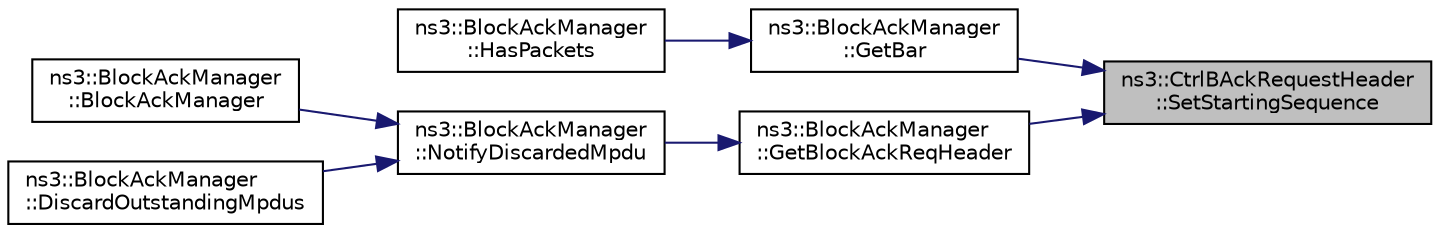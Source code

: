 digraph "ns3::CtrlBAckRequestHeader::SetStartingSequence"
{
 // LATEX_PDF_SIZE
  edge [fontname="Helvetica",fontsize="10",labelfontname="Helvetica",labelfontsize="10"];
  node [fontname="Helvetica",fontsize="10",shape=record];
  rankdir="RL";
  Node1 [label="ns3::CtrlBAckRequestHeader\l::SetStartingSequence",height=0.2,width=0.4,color="black", fillcolor="grey75", style="filled", fontcolor="black",tooltip="Set the starting sequence number from the given raw sequence control field."];
  Node1 -> Node2 [dir="back",color="midnightblue",fontsize="10",style="solid",fontname="Helvetica"];
  Node2 [label="ns3::BlockAckManager\l::GetBar",height=0.2,width=0.4,color="black", fillcolor="white", style="filled",URL="$classns3_1_1_block_ack_manager.html#a1bf04ecd18719598e52a343e580a6912",tooltip="Returns the next BlockAckRequest to send, if any."];
  Node2 -> Node3 [dir="back",color="midnightblue",fontsize="10",style="solid",fontname="Helvetica"];
  Node3 [label="ns3::BlockAckManager\l::HasPackets",height=0.2,width=0.4,color="black", fillcolor="white", style="filled",URL="$classns3_1_1_block_ack_manager.html#ad77ac6b773c60dcb97e6ed4fcb2ede89",tooltip="Returns true if there are packets that need of retransmission or at least a BAR is scheduled."];
  Node1 -> Node4 [dir="back",color="midnightblue",fontsize="10",style="solid",fontname="Helvetica"];
  Node4 [label="ns3::BlockAckManager\l::GetBlockAckReqHeader",height=0.2,width=0.4,color="black", fillcolor="white", style="filled",URL="$classns3_1_1_block_ack_manager.html#a18a0cb91c8343d3fa2598615fed08af3",tooltip=" "];
  Node4 -> Node5 [dir="back",color="midnightblue",fontsize="10",style="solid",fontname="Helvetica"];
  Node5 [label="ns3::BlockAckManager\l::NotifyDiscardedMpdu",height=0.2,width=0.4,color="black", fillcolor="white", style="filled",URL="$classns3_1_1_block_ack_manager.html#a52420004449425a8ded4ecaf71f152e8",tooltip=" "];
  Node5 -> Node6 [dir="back",color="midnightblue",fontsize="10",style="solid",fontname="Helvetica"];
  Node6 [label="ns3::BlockAckManager\l::BlockAckManager",height=0.2,width=0.4,color="black", fillcolor="white", style="filled",URL="$classns3_1_1_block_ack_manager.html#a7a966d4ae9c3f2172545b76b7ccb8206",tooltip=" "];
  Node5 -> Node7 [dir="back",color="midnightblue",fontsize="10",style="solid",fontname="Helvetica"];
  Node7 [label="ns3::BlockAckManager\l::DiscardOutstandingMpdus",height=0.2,width=0.4,color="black", fillcolor="white", style="filled",URL="$classns3_1_1_block_ack_manager.html#a9cfdd60aad3cf88c4a2ba01bd3879e48",tooltip=" "];
}
